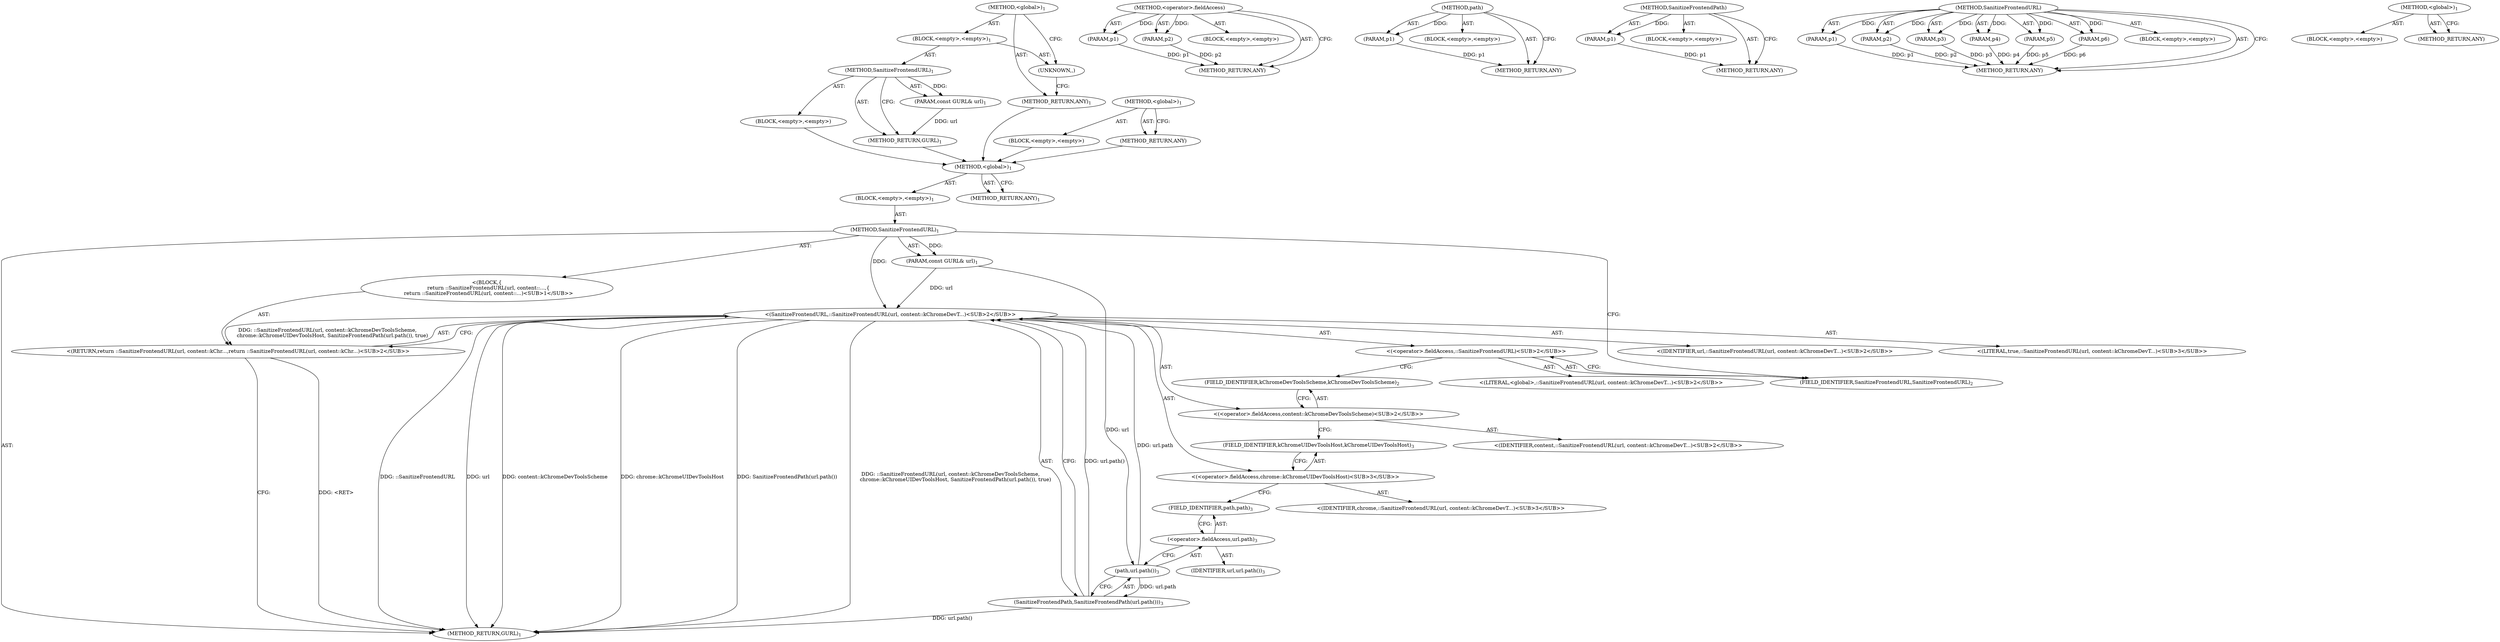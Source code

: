 digraph "&lt;global&gt;" {
vulnerable_6 [label=<(METHOD,&lt;global&gt;)<SUB>1</SUB>>];
vulnerable_7 [label=<(BLOCK,&lt;empty&gt;,&lt;empty&gt;)<SUB>1</SUB>>];
vulnerable_8 [label=<(METHOD,SanitizeFrontendURL)<SUB>1</SUB>>];
vulnerable_9 [label=<(PARAM,const GURL&amp; url)<SUB>1</SUB>>];
vulnerable_10 [label="<(BLOCK,{
  return ::SanitizeFrontendURL(url, content::...,{
  return ::SanitizeFrontendURL(url, content::...)<SUB>1</SUB>>"];
vulnerable_11 [label="<(RETURN,return ::SanitizeFrontendURL(url, content::kChr...,return ::SanitizeFrontendURL(url, content::kChr...)<SUB>2</SUB>>"];
vulnerable_12 [label="<(SanitizeFrontendURL,::SanitizeFrontendURL(url, content::kChromeDevT...)<SUB>2</SUB>>"];
vulnerable_13 [label="<(&lt;operator&gt;.fieldAccess,::SanitizeFrontendURL)<SUB>2</SUB>>"];
vulnerable_14 [label="<(LITERAL,&lt;global&gt;,::SanitizeFrontendURL(url, content::kChromeDevT...)<SUB>2</SUB>>"];
vulnerable_15 [label=<(FIELD_IDENTIFIER,SanitizeFrontendURL,SanitizeFrontendURL)<SUB>2</SUB>>];
vulnerable_16 [label="<(IDENTIFIER,url,::SanitizeFrontendURL(url, content::kChromeDevT...)<SUB>2</SUB>>"];
vulnerable_17 [label="<(&lt;operator&gt;.fieldAccess,content::kChromeDevToolsScheme)<SUB>2</SUB>>"];
vulnerable_18 [label="<(IDENTIFIER,content,::SanitizeFrontendURL(url, content::kChromeDevT...)<SUB>2</SUB>>"];
vulnerable_19 [label=<(FIELD_IDENTIFIER,kChromeDevToolsScheme,kChromeDevToolsScheme)<SUB>2</SUB>>];
vulnerable_20 [label="<(&lt;operator&gt;.fieldAccess,chrome::kChromeUIDevToolsHost)<SUB>3</SUB>>"];
vulnerable_21 [label="<(IDENTIFIER,chrome,::SanitizeFrontendURL(url, content::kChromeDevT...)<SUB>3</SUB>>"];
vulnerable_22 [label=<(FIELD_IDENTIFIER,kChromeUIDevToolsHost,kChromeUIDevToolsHost)<SUB>3</SUB>>];
vulnerable_23 [label=<(SanitizeFrontendPath,SanitizeFrontendPath(url.path()))<SUB>3</SUB>>];
vulnerable_24 [label=<(path,url.path())<SUB>3</SUB>>];
vulnerable_25 [label=<(&lt;operator&gt;.fieldAccess,url.path)<SUB>3</SUB>>];
vulnerable_26 [label=<(IDENTIFIER,url,url.path())<SUB>3</SUB>>];
vulnerable_27 [label=<(FIELD_IDENTIFIER,path,path)<SUB>3</SUB>>];
vulnerable_28 [label="<(LITERAL,true,::SanitizeFrontendURL(url, content::kChromeDevT...)<SUB>3</SUB>>"];
vulnerable_29 [label=<(METHOD_RETURN,GURL)<SUB>1</SUB>>];
vulnerable_31 [label=<(METHOD_RETURN,ANY)<SUB>1</SUB>>];
vulnerable_59 [label=<(METHOD,&lt;operator&gt;.fieldAccess)>];
vulnerable_60 [label=<(PARAM,p1)>];
vulnerable_61 [label=<(PARAM,p2)>];
vulnerable_62 [label=<(BLOCK,&lt;empty&gt;,&lt;empty&gt;)>];
vulnerable_63 [label=<(METHOD_RETURN,ANY)>];
vulnerable_68 [label=<(METHOD,path)>];
vulnerable_69 [label=<(PARAM,p1)>];
vulnerable_70 [label=<(BLOCK,&lt;empty&gt;,&lt;empty&gt;)>];
vulnerable_71 [label=<(METHOD_RETURN,ANY)>];
vulnerable_64 [label=<(METHOD,SanitizeFrontendPath)>];
vulnerable_65 [label=<(PARAM,p1)>];
vulnerable_66 [label=<(BLOCK,&lt;empty&gt;,&lt;empty&gt;)>];
vulnerable_67 [label=<(METHOD_RETURN,ANY)>];
vulnerable_50 [label=<(METHOD,SanitizeFrontendURL)>];
vulnerable_51 [label=<(PARAM,p1)>];
vulnerable_52 [label=<(PARAM,p2)>];
vulnerable_53 [label=<(PARAM,p3)>];
vulnerable_54 [label=<(PARAM,p4)>];
vulnerable_55 [label=<(PARAM,p5)>];
vulnerable_56 [label=<(PARAM,p6)>];
vulnerable_57 [label=<(BLOCK,&lt;empty&gt;,&lt;empty&gt;)>];
vulnerable_58 [label=<(METHOD_RETURN,ANY)>];
vulnerable_44 [label=<(METHOD,&lt;global&gt;)<SUB>1</SUB>>];
vulnerable_45 [label=<(BLOCK,&lt;empty&gt;,&lt;empty&gt;)>];
vulnerable_46 [label=<(METHOD_RETURN,ANY)>];
fixed_6 [label=<(METHOD,&lt;global&gt;)<SUB>1</SUB>>];
fixed_7 [label=<(BLOCK,&lt;empty&gt;,&lt;empty&gt;)<SUB>1</SUB>>];
fixed_8 [label=<(METHOD,SanitizeFrontendURL)<SUB>1</SUB>>];
fixed_9 [label=<(PARAM,const GURL&amp; url)<SUB>1</SUB>>];
fixed_10 [label=<(BLOCK,&lt;empty&gt;,&lt;empty&gt;)>];
fixed_11 [label=<(METHOD_RETURN,GURL)<SUB>1</SUB>>];
fixed_13 [label=<(UNKNOWN,,)>];
fixed_14 [label=<(METHOD_RETURN,ANY)<SUB>1</SUB>>];
fixed_23 [label=<(METHOD,&lt;global&gt;)<SUB>1</SUB>>];
fixed_24 [label=<(BLOCK,&lt;empty&gt;,&lt;empty&gt;)>];
fixed_25 [label=<(METHOD_RETURN,ANY)>];
vulnerable_6 -> vulnerable_7  [key=0, label="AST: "];
vulnerable_6 -> vulnerable_31  [key=0, label="AST: "];
vulnerable_6 -> vulnerable_31  [key=1, label="CFG: "];
vulnerable_7 -> vulnerable_8  [key=0, label="AST: "];
vulnerable_8 -> vulnerable_9  [key=0, label="AST: "];
vulnerable_8 -> vulnerable_9  [key=1, label="DDG: "];
vulnerable_8 -> vulnerable_10  [key=0, label="AST: "];
vulnerable_8 -> vulnerable_29  [key=0, label="AST: "];
vulnerable_8 -> vulnerable_15  [key=0, label="CFG: "];
vulnerable_8 -> vulnerable_12  [key=0, label="DDG: "];
vulnerable_9 -> vulnerable_12  [key=0, label="DDG: url"];
vulnerable_9 -> vulnerable_24  [key=0, label="DDG: url"];
vulnerable_10 -> vulnerable_11  [key=0, label="AST: "];
vulnerable_11 -> vulnerable_12  [key=0, label="AST: "];
vulnerable_11 -> vulnerable_29  [key=0, label="CFG: "];
vulnerable_11 -> vulnerable_29  [key=1, label="DDG: &lt;RET&gt;"];
vulnerable_12 -> vulnerable_13  [key=0, label="AST: "];
vulnerable_12 -> vulnerable_16  [key=0, label="AST: "];
vulnerable_12 -> vulnerable_17  [key=0, label="AST: "];
vulnerable_12 -> vulnerable_20  [key=0, label="AST: "];
vulnerable_12 -> vulnerable_23  [key=0, label="AST: "];
vulnerable_12 -> vulnerable_28  [key=0, label="AST: "];
vulnerable_12 -> vulnerable_11  [key=0, label="CFG: "];
vulnerable_12 -> vulnerable_11  [key=1, label="DDG: ::SanitizeFrontendURL(url, content::kChromeDevToolsScheme,
      chrome::kChromeUIDevToolsHost, SanitizeFrontendPath(url.path()), true)"];
vulnerable_12 -> vulnerable_29  [key=0, label="DDG: ::SanitizeFrontendURL"];
vulnerable_12 -> vulnerable_29  [key=1, label="DDG: url"];
vulnerable_12 -> vulnerable_29  [key=2, label="DDG: content::kChromeDevToolsScheme"];
vulnerable_12 -> vulnerable_29  [key=3, label="DDG: chrome::kChromeUIDevToolsHost"];
vulnerable_12 -> vulnerable_29  [key=4, label="DDG: SanitizeFrontendPath(url.path())"];
vulnerable_12 -> vulnerable_29  [key=5, label="DDG: ::SanitizeFrontendURL(url, content::kChromeDevToolsScheme,
      chrome::kChromeUIDevToolsHost, SanitizeFrontendPath(url.path()), true)"];
vulnerable_13 -> vulnerable_14  [key=0, label="AST: "];
vulnerable_13 -> vulnerable_15  [key=0, label="AST: "];
vulnerable_13 -> vulnerable_19  [key=0, label="CFG: "];
vulnerable_15 -> vulnerable_13  [key=0, label="CFG: "];
vulnerable_17 -> vulnerable_18  [key=0, label="AST: "];
vulnerable_17 -> vulnerable_19  [key=0, label="AST: "];
vulnerable_17 -> vulnerable_22  [key=0, label="CFG: "];
vulnerable_19 -> vulnerable_17  [key=0, label="CFG: "];
vulnerable_20 -> vulnerable_21  [key=0, label="AST: "];
vulnerable_20 -> vulnerable_22  [key=0, label="AST: "];
vulnerable_20 -> vulnerable_27  [key=0, label="CFG: "];
vulnerable_22 -> vulnerable_20  [key=0, label="CFG: "];
vulnerable_23 -> vulnerable_24  [key=0, label="AST: "];
vulnerable_23 -> vulnerable_12  [key=0, label="CFG: "];
vulnerable_23 -> vulnerable_12  [key=1, label="DDG: url.path()"];
vulnerable_23 -> vulnerable_29  [key=0, label="DDG: url.path()"];
vulnerable_24 -> vulnerable_25  [key=0, label="AST: "];
vulnerable_24 -> vulnerable_23  [key=0, label="CFG: "];
vulnerable_24 -> vulnerable_23  [key=1, label="DDG: url.path"];
vulnerable_24 -> vulnerable_12  [key=0, label="DDG: url.path"];
vulnerable_25 -> vulnerable_26  [key=0, label="AST: "];
vulnerable_25 -> vulnerable_27  [key=0, label="AST: "];
vulnerable_25 -> vulnerable_24  [key=0, label="CFG: "];
vulnerable_27 -> vulnerable_25  [key=0, label="CFG: "];
vulnerable_59 -> vulnerable_60  [key=0, label="AST: "];
vulnerable_59 -> vulnerable_60  [key=1, label="DDG: "];
vulnerable_59 -> vulnerable_62  [key=0, label="AST: "];
vulnerable_59 -> vulnerable_61  [key=0, label="AST: "];
vulnerable_59 -> vulnerable_61  [key=1, label="DDG: "];
vulnerable_59 -> vulnerable_63  [key=0, label="AST: "];
vulnerable_59 -> vulnerable_63  [key=1, label="CFG: "];
vulnerable_60 -> vulnerable_63  [key=0, label="DDG: p1"];
vulnerable_61 -> vulnerable_63  [key=0, label="DDG: p2"];
vulnerable_68 -> vulnerable_69  [key=0, label="AST: "];
vulnerable_68 -> vulnerable_69  [key=1, label="DDG: "];
vulnerable_68 -> vulnerable_70  [key=0, label="AST: "];
vulnerable_68 -> vulnerable_71  [key=0, label="AST: "];
vulnerable_68 -> vulnerable_71  [key=1, label="CFG: "];
vulnerable_69 -> vulnerable_71  [key=0, label="DDG: p1"];
vulnerable_64 -> vulnerable_65  [key=0, label="AST: "];
vulnerable_64 -> vulnerable_65  [key=1, label="DDG: "];
vulnerable_64 -> vulnerable_66  [key=0, label="AST: "];
vulnerable_64 -> vulnerable_67  [key=0, label="AST: "];
vulnerable_64 -> vulnerable_67  [key=1, label="CFG: "];
vulnerable_65 -> vulnerable_67  [key=0, label="DDG: p1"];
vulnerable_50 -> vulnerable_51  [key=0, label="AST: "];
vulnerable_50 -> vulnerable_51  [key=1, label="DDG: "];
vulnerable_50 -> vulnerable_57  [key=0, label="AST: "];
vulnerable_50 -> vulnerable_52  [key=0, label="AST: "];
vulnerable_50 -> vulnerable_52  [key=1, label="DDG: "];
vulnerable_50 -> vulnerable_58  [key=0, label="AST: "];
vulnerable_50 -> vulnerable_58  [key=1, label="CFG: "];
vulnerable_50 -> vulnerable_53  [key=0, label="AST: "];
vulnerable_50 -> vulnerable_53  [key=1, label="DDG: "];
vulnerable_50 -> vulnerable_54  [key=0, label="AST: "];
vulnerable_50 -> vulnerable_54  [key=1, label="DDG: "];
vulnerable_50 -> vulnerable_55  [key=0, label="AST: "];
vulnerable_50 -> vulnerable_55  [key=1, label="DDG: "];
vulnerable_50 -> vulnerable_56  [key=0, label="AST: "];
vulnerable_50 -> vulnerable_56  [key=1, label="DDG: "];
vulnerable_51 -> vulnerable_58  [key=0, label="DDG: p1"];
vulnerable_52 -> vulnerable_58  [key=0, label="DDG: p2"];
vulnerable_53 -> vulnerable_58  [key=0, label="DDG: p3"];
vulnerable_54 -> vulnerable_58  [key=0, label="DDG: p4"];
vulnerable_55 -> vulnerable_58  [key=0, label="DDG: p5"];
vulnerable_56 -> vulnerable_58  [key=0, label="DDG: p6"];
vulnerable_44 -> vulnerable_45  [key=0, label="AST: "];
vulnerable_44 -> vulnerable_46  [key=0, label="AST: "];
vulnerable_44 -> vulnerable_46  [key=1, label="CFG: "];
fixed_6 -> fixed_7  [key=0, label="AST: "];
fixed_6 -> fixed_14  [key=0, label="AST: "];
fixed_6 -> fixed_13  [key=0, label="CFG: "];
fixed_7 -> fixed_8  [key=0, label="AST: "];
fixed_7 -> fixed_13  [key=0, label="AST: "];
fixed_8 -> fixed_9  [key=0, label="AST: "];
fixed_8 -> fixed_9  [key=1, label="DDG: "];
fixed_8 -> fixed_10  [key=0, label="AST: "];
fixed_8 -> fixed_11  [key=0, label="AST: "];
fixed_8 -> fixed_11  [key=1, label="CFG: "];
fixed_9 -> fixed_11  [key=0, label="DDG: url"];
fixed_10 -> vulnerable_6  [key=0];
fixed_11 -> vulnerable_6  [key=0];
fixed_13 -> fixed_14  [key=0, label="CFG: "];
fixed_14 -> vulnerable_6  [key=0];
fixed_23 -> fixed_24  [key=0, label="AST: "];
fixed_23 -> fixed_25  [key=0, label="AST: "];
fixed_23 -> fixed_25  [key=1, label="CFG: "];
fixed_24 -> vulnerable_6  [key=0];
fixed_25 -> vulnerable_6  [key=0];
}
